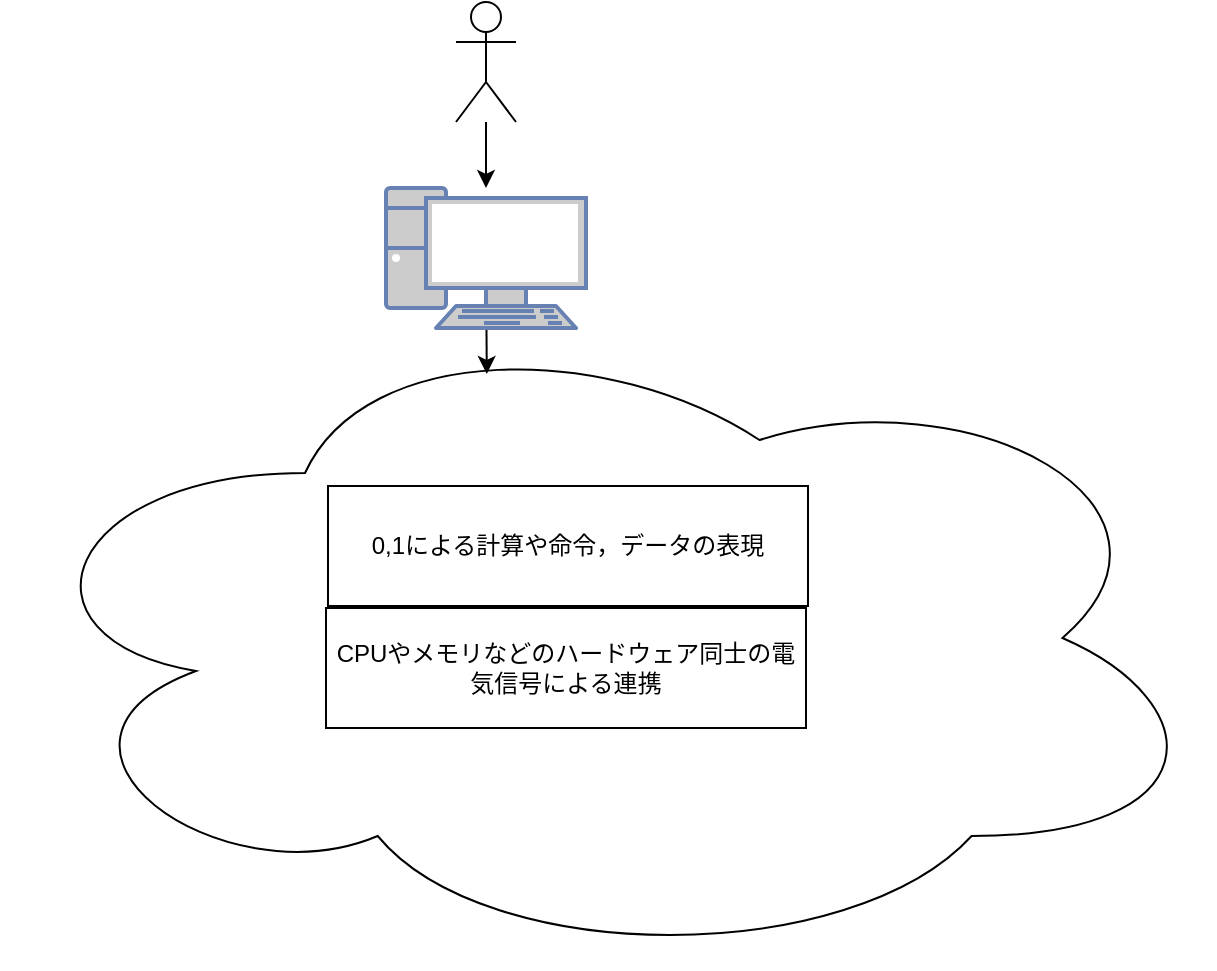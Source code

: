 <mxfile>
    <diagram id="2w9KkfvmMEXTjCnKM5Lo" name="Page-1">
        <mxGraphModel dx="736" dy="647" grid="1" gridSize="10" guides="1" tooltips="1" connect="1" arrows="1" fold="1" page="1" pageScale="1" pageWidth="827" pageHeight="1169" math="0" shadow="0">
            <root>
                <mxCell id="0"/>
                <mxCell id="1" parent="0"/>
                <mxCell id="14" value="" style="ellipse;shape=cloud;whiteSpace=wrap;html=1;fontSize=17;" parent="1" vertex="1">
                    <mxGeometry x="278" y="390" width="606" height="330" as="geometry"/>
                </mxCell>
                <mxCell id="8" value="&lt;font style=&quot;font-size: 12px;&quot;&gt;CPUやメモリなどのハードウェア同士の電気信号による連携&lt;/font&gt;" style="rounded=0;whiteSpace=wrap;html=1;" parent="1" vertex="1">
                    <mxGeometry x="440" y="540" width="240" height="60" as="geometry"/>
                </mxCell>
                <mxCell id="13" style="edgeStyle=none;html=1;fontSize=17;" parent="1" source="9" target="11" edge="1">
                    <mxGeometry relative="1" as="geometry"/>
                </mxCell>
                <mxCell id="9" value="" style="shape=umlActor;verticalLabelPosition=bottom;verticalAlign=top;html=1;outlineConnect=0;" parent="1" vertex="1">
                    <mxGeometry x="505" y="237" width="30" height="60" as="geometry"/>
                </mxCell>
                <mxCell id="15" style="edgeStyle=none;html=1;entryX=0.4;entryY=0.1;entryDx=0;entryDy=0;entryPerimeter=0;fontSize=17;" parent="1" source="11" target="14" edge="1">
                    <mxGeometry relative="1" as="geometry"/>
                </mxCell>
                <mxCell id="11" value="" style="fontColor=#0066CC;verticalAlign=top;verticalLabelPosition=bottom;labelPosition=center;align=center;html=1;outlineConnect=0;fillColor=#CCCCCC;strokeColor=#6881B3;gradientColor=none;gradientDirection=north;strokeWidth=2;shape=mxgraph.networks.pc;fontSize=17;" parent="1" vertex="1">
                    <mxGeometry x="470" y="330" width="100" height="70" as="geometry"/>
                </mxCell>
                <mxCell id="16" value="0,1による計算や命令，データの表現" style="rounded=0;whiteSpace=wrap;html=1;" vertex="1" parent="1">
                    <mxGeometry x="441" y="479" width="240" height="60" as="geometry"/>
                </mxCell>
            </root>
        </mxGraphModel>
    </diagram>
</mxfile>